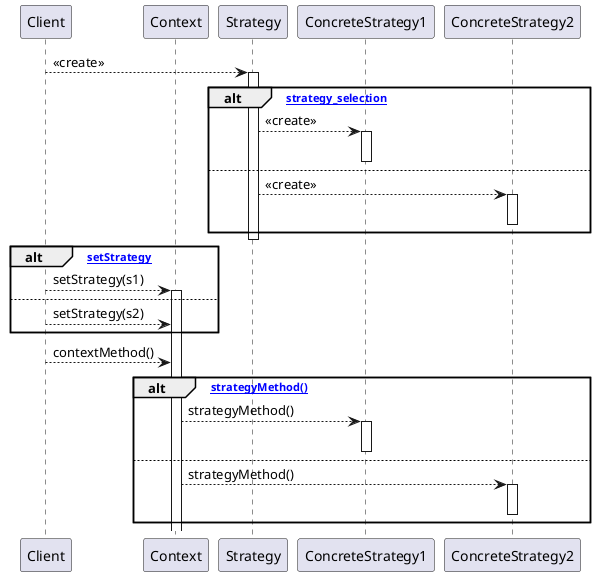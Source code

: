 @startuml
participant Client
participant Context
participant Strategy
participant ConcreteStrategy1 as s1
participant ConcreteStrategy2 as s2

Client --> Strategy ++: <<create>>

alt [strategy_selection]
    Strategy --> s1 ++: <<create>>
    s1 --
else
    Strategy --> s2 ++: <<create>>
    s2 --
end
Strategy --

alt [setStrategy]
    Client --> Context ++: setStrategy(s1)
else
    Client --> Context: setStrategy(s2)
end

Client --> Context: contextMethod()

alt [strategyMethod()]
    Context --> s1 ++: strategyMethod()
    s1 --
else
    Context --> s2 ++: strategyMethod()
    s2 --
end
@enduml